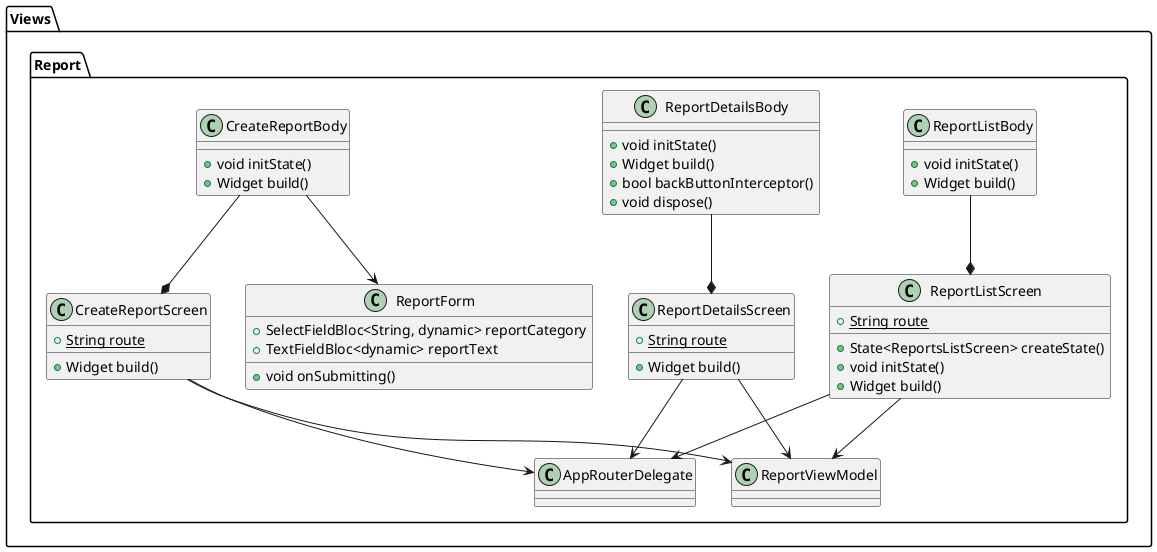 @startuml ViwesUML
package Views {
    package Report {
        class "CreateReportScreen" {
            {static} +String route
            +Widget build()
        }
        "CreateReportScreen" --> "AppRouterDelegate"
        "CreateReportScreen" --> "ReportViewModel"

        class "CreateReportBody" {
            +void initState()
            +Widget build()
        }
        "CreateReportBody" --* "CreateReportScreen"
        "CreateReportBody" --> "ReportForm"

        class "ReportForm" {
            +SelectFieldBloc<String, dynamic> reportCategory
            +TextFieldBloc<dynamic> reportText
            +void onSubmitting()
        }

        class "ReportListScreen" {
            {static} +String route
            +State<ReportsListScreen> createState()
            +void initState()
            +Widget build()
        }
        "ReportListScreen" --> "AppRouterDelegate"
        "ReportListScreen" --> "ReportViewModel"

        class "ReportListBody" {
            +void initState()
            +Widget build()
        }
        "ReportListBody" --* "ReportListScreen"

        class "ReportDetailsScreen" {
            {static} +String route
            +Widget build()
        }
        "ReportDetailsScreen" --> "AppRouterDelegate"
        "ReportDetailsScreen" --> "ReportViewModel"

        class "ReportDetailsBody" {
            +void initState()
            +Widget build()
            +bool backButtonInterceptor()
            +void dispose()
        }
        "ReportDetailsBody" --* "ReportDetailsScreen"
    }
}
@enduml